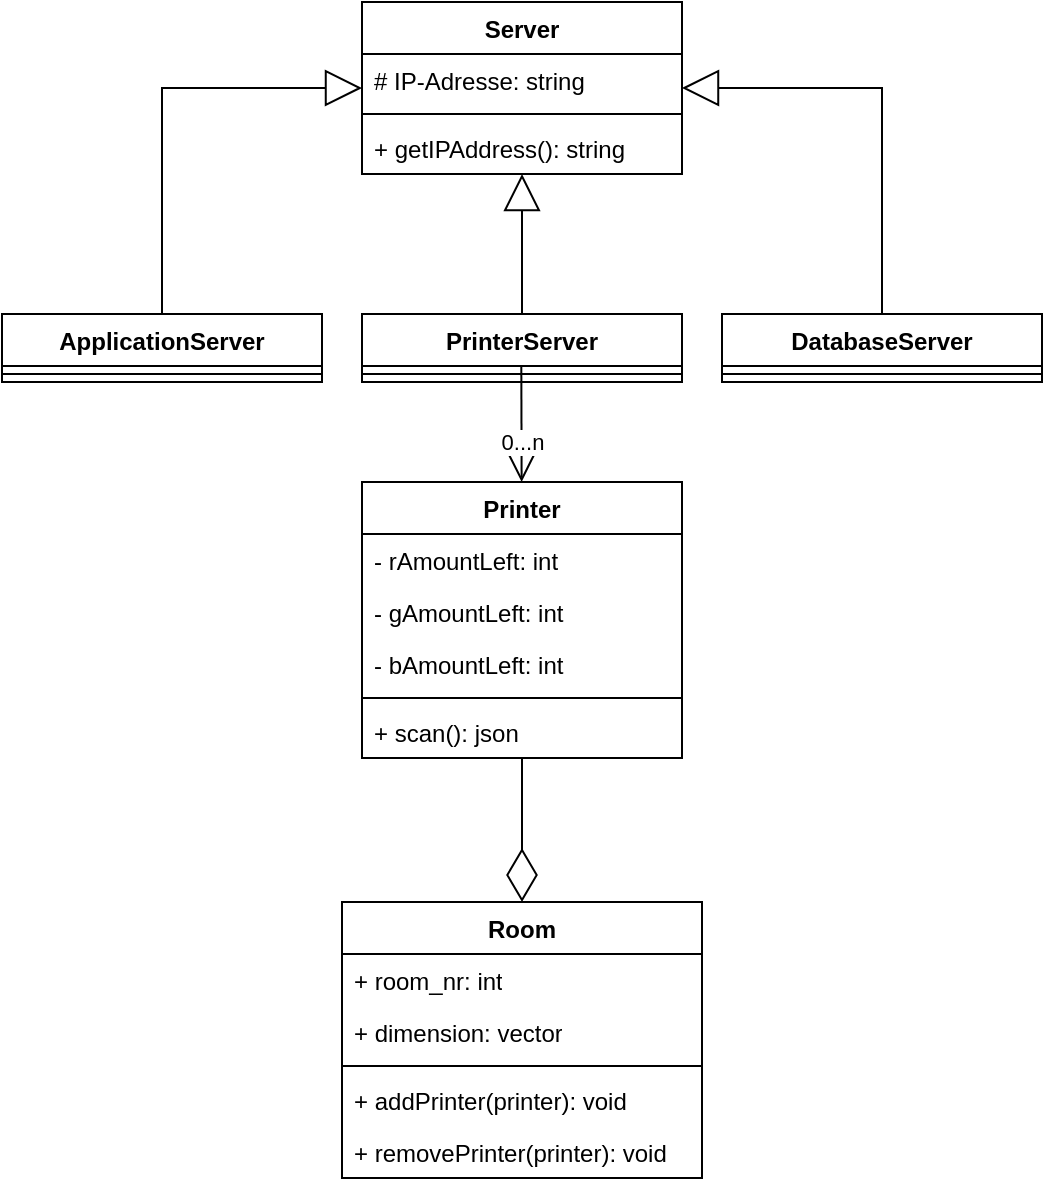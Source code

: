 <mxfile version="26.0.9">
  <diagram id="C5RBs43oDa-KdzZeNtuy" name="Page-1">
    <mxGraphModel dx="1551" dy="434" grid="1" gridSize="10" guides="1" tooltips="1" connect="1" arrows="1" fold="1" page="1" pageScale="1" pageWidth="827" pageHeight="1169" math="0" shadow="0">
      <root>
        <mxCell id="WIyWlLk6GJQsqaUBKTNV-0" />
        <mxCell id="WIyWlLk6GJQsqaUBKTNV-1" parent="WIyWlLk6GJQsqaUBKTNV-0" />
        <mxCell id="vrwi90TFZJr5roG5G_NT-16" value="Server" style="swimlane;fontStyle=1;align=center;verticalAlign=top;childLayout=stackLayout;horizontal=1;startSize=26;horizontalStack=0;resizeParent=1;resizeParentMax=0;resizeLast=0;collapsible=1;marginBottom=0;whiteSpace=wrap;html=1;" parent="WIyWlLk6GJQsqaUBKTNV-1" vertex="1">
          <mxGeometry x="60" y="100" width="160" height="86" as="geometry" />
        </mxCell>
        <mxCell id="vrwi90TFZJr5roG5G_NT-17" value="# IP-Adresse: string" style="text;strokeColor=none;fillColor=none;align=left;verticalAlign=top;spacingLeft=4;spacingRight=4;overflow=hidden;rotatable=0;points=[[0,0.5],[1,0.5]];portConstraint=eastwest;whiteSpace=wrap;html=1;" parent="vrwi90TFZJr5roG5G_NT-16" vertex="1">
          <mxGeometry y="26" width="160" height="26" as="geometry" />
        </mxCell>
        <mxCell id="vrwi90TFZJr5roG5G_NT-18" value="" style="line;strokeWidth=1;fillColor=none;align=left;verticalAlign=middle;spacingTop=-1;spacingLeft=3;spacingRight=3;rotatable=0;labelPosition=right;points=[];portConstraint=eastwest;strokeColor=inherit;" parent="vrwi90TFZJr5roG5G_NT-16" vertex="1">
          <mxGeometry y="52" width="160" height="8" as="geometry" />
        </mxCell>
        <mxCell id="vrwi90TFZJr5roG5G_NT-19" value="+ getIPAddress(): string" style="text;strokeColor=none;fillColor=none;align=left;verticalAlign=top;spacingLeft=4;spacingRight=4;overflow=hidden;rotatable=0;points=[[0,0.5],[1,0.5]];portConstraint=eastwest;whiteSpace=wrap;html=1;" parent="vrwi90TFZJr5roG5G_NT-16" vertex="1">
          <mxGeometry y="60" width="160" height="26" as="geometry" />
        </mxCell>
        <mxCell id="vrwi90TFZJr5roG5G_NT-21" value="" style="endArrow=block;endSize=16;endFill=0;html=1;rounded=0;" parent="WIyWlLk6GJQsqaUBKTNV-1" source="vrwi90TFZJr5roG5G_NT-36" target="vrwi90TFZJr5roG5G_NT-16" edge="1">
          <mxGeometry width="160" relative="1" as="geometry">
            <mxPoint x="140" y="256" as="sourcePoint" />
            <mxPoint x="490" y="330" as="targetPoint" />
          </mxGeometry>
        </mxCell>
        <mxCell id="vrwi90TFZJr5roG5G_NT-26" value="Room" style="swimlane;fontStyle=1;align=center;verticalAlign=top;childLayout=stackLayout;horizontal=1;startSize=26;horizontalStack=0;resizeParent=1;resizeParentMax=0;resizeLast=0;collapsible=1;marginBottom=0;whiteSpace=wrap;html=1;" parent="WIyWlLk6GJQsqaUBKTNV-1" vertex="1">
          <mxGeometry x="50" y="550" width="180" height="138" as="geometry" />
        </mxCell>
        <mxCell id="vrwi90TFZJr5roG5G_NT-31" value="+ room_nr: int" style="text;strokeColor=none;fillColor=none;align=left;verticalAlign=top;spacingLeft=4;spacingRight=4;overflow=hidden;rotatable=0;points=[[0,0.5],[1,0.5]];portConstraint=eastwest;whiteSpace=wrap;html=1;" parent="vrwi90TFZJr5roG5G_NT-26" vertex="1">
          <mxGeometry y="26" width="180" height="26" as="geometry" />
        </mxCell>
        <mxCell id="vrwi90TFZJr5roG5G_NT-27" value="+ dimension: vector" style="text;strokeColor=none;fillColor=none;align=left;verticalAlign=top;spacingLeft=4;spacingRight=4;overflow=hidden;rotatable=0;points=[[0,0.5],[1,0.5]];portConstraint=eastwest;whiteSpace=wrap;html=1;" parent="vrwi90TFZJr5roG5G_NT-26" vertex="1">
          <mxGeometry y="52" width="180" height="26" as="geometry" />
        </mxCell>
        <mxCell id="vrwi90TFZJr5roG5G_NT-28" value="" style="line;strokeWidth=1;fillColor=none;align=left;verticalAlign=middle;spacingTop=-1;spacingLeft=3;spacingRight=3;rotatable=0;labelPosition=right;points=[];portConstraint=eastwest;strokeColor=inherit;" parent="vrwi90TFZJr5roG5G_NT-26" vertex="1">
          <mxGeometry y="78" width="180" height="8" as="geometry" />
        </mxCell>
        <mxCell id="vrwi90TFZJr5roG5G_NT-50" value="+ addPrinter(printer): void" style="text;strokeColor=none;fillColor=none;align=left;verticalAlign=top;spacingLeft=4;spacingRight=4;overflow=hidden;rotatable=0;points=[[0,0.5],[1,0.5]];portConstraint=eastwest;whiteSpace=wrap;html=1;" parent="vrwi90TFZJr5roG5G_NT-26" vertex="1">
          <mxGeometry y="86" width="180" height="26" as="geometry" />
        </mxCell>
        <mxCell id="vrwi90TFZJr5roG5G_NT-29" value="+ removePrinter(printer): void" style="text;strokeColor=none;fillColor=none;align=left;verticalAlign=top;spacingLeft=4;spacingRight=4;overflow=hidden;rotatable=0;points=[[0,0.5],[1,0.5]];portConstraint=eastwest;whiteSpace=wrap;html=1;" parent="vrwi90TFZJr5roG5G_NT-26" vertex="1">
          <mxGeometry y="112" width="180" height="26" as="geometry" />
        </mxCell>
        <mxCell id="vrwi90TFZJr5roG5G_NT-32" value="Printer" style="swimlane;fontStyle=1;align=center;verticalAlign=top;childLayout=stackLayout;horizontal=1;startSize=26;horizontalStack=0;resizeParent=1;resizeParentMax=0;resizeLast=0;collapsible=1;marginBottom=0;whiteSpace=wrap;html=1;" parent="WIyWlLk6GJQsqaUBKTNV-1" vertex="1">
          <mxGeometry x="60" y="340" width="160" height="138" as="geometry" />
        </mxCell>
        <mxCell id="vrwi90TFZJr5roG5G_NT-33" value="- rAmountLeft: int" style="text;strokeColor=none;fillColor=none;align=left;verticalAlign=top;spacingLeft=4;spacingRight=4;overflow=hidden;rotatable=0;points=[[0,0.5],[1,0.5]];portConstraint=eastwest;whiteSpace=wrap;html=1;" parent="vrwi90TFZJr5roG5G_NT-32" vertex="1">
          <mxGeometry y="26" width="160" height="26" as="geometry" />
        </mxCell>
        <mxCell id="vrwi90TFZJr5roG5G_NT-52" value="- gAmountLeft: int" style="text;strokeColor=none;fillColor=none;align=left;verticalAlign=top;spacingLeft=4;spacingRight=4;overflow=hidden;rotatable=0;points=[[0,0.5],[1,0.5]];portConstraint=eastwest;whiteSpace=wrap;html=1;" parent="vrwi90TFZJr5roG5G_NT-32" vertex="1">
          <mxGeometry y="52" width="160" height="26" as="geometry" />
        </mxCell>
        <mxCell id="vrwi90TFZJr5roG5G_NT-53" value="- bAmountLeft: int" style="text;strokeColor=none;fillColor=none;align=left;verticalAlign=top;spacingLeft=4;spacingRight=4;overflow=hidden;rotatable=0;points=[[0,0.5],[1,0.5]];portConstraint=eastwest;whiteSpace=wrap;html=1;" parent="vrwi90TFZJr5roG5G_NT-32" vertex="1">
          <mxGeometry y="78" width="160" height="26" as="geometry" />
        </mxCell>
        <mxCell id="vrwi90TFZJr5roG5G_NT-34" value="" style="line;strokeWidth=1;fillColor=none;align=left;verticalAlign=middle;spacingTop=-1;spacingLeft=3;spacingRight=3;rotatable=0;labelPosition=right;points=[];portConstraint=eastwest;strokeColor=inherit;" parent="vrwi90TFZJr5roG5G_NT-32" vertex="1">
          <mxGeometry y="104" width="160" height="8" as="geometry" />
        </mxCell>
        <mxCell id="vrwi90TFZJr5roG5G_NT-35" value="+ scan(): json" style="text;strokeColor=none;fillColor=none;align=left;verticalAlign=top;spacingLeft=4;spacingRight=4;overflow=hidden;rotatable=0;points=[[0,0.5],[1,0.5]];portConstraint=eastwest;whiteSpace=wrap;html=1;" parent="vrwi90TFZJr5roG5G_NT-32" vertex="1">
          <mxGeometry y="112" width="160" height="26" as="geometry" />
        </mxCell>
        <mxCell id="vrwi90TFZJr5roG5G_NT-36" value="PrinterServer" style="swimlane;fontStyle=1;align=center;verticalAlign=top;childLayout=stackLayout;horizontal=1;startSize=26;horizontalStack=0;resizeParent=1;resizeParentMax=0;resizeLast=0;collapsible=1;marginBottom=0;whiteSpace=wrap;html=1;" parent="WIyWlLk6GJQsqaUBKTNV-1" vertex="1">
          <mxGeometry x="60" y="256" width="160" height="34" as="geometry" />
        </mxCell>
        <mxCell id="vrwi90TFZJr5roG5G_NT-38" value="" style="line;strokeWidth=1;fillColor=none;align=left;verticalAlign=middle;spacingTop=-1;spacingLeft=3;spacingRight=3;rotatable=0;labelPosition=right;points=[];portConstraint=eastwest;strokeColor=inherit;" parent="vrwi90TFZJr5roG5G_NT-36" vertex="1">
          <mxGeometry y="26" width="160" height="8" as="geometry" />
        </mxCell>
        <mxCell id="vrwi90TFZJr5roG5G_NT-41" value="ApplicationServer" style="swimlane;fontStyle=1;align=center;verticalAlign=top;childLayout=stackLayout;horizontal=1;startSize=26;horizontalStack=0;resizeParent=1;resizeParentMax=0;resizeLast=0;collapsible=1;marginBottom=0;whiteSpace=wrap;html=1;" parent="WIyWlLk6GJQsqaUBKTNV-1" vertex="1">
          <mxGeometry x="-120" y="256" width="160" height="34" as="geometry" />
        </mxCell>
        <mxCell id="vrwi90TFZJr5roG5G_NT-43" value="" style="line;strokeWidth=1;fillColor=none;align=left;verticalAlign=middle;spacingTop=-1;spacingLeft=3;spacingRight=3;rotatable=0;labelPosition=right;points=[];portConstraint=eastwest;strokeColor=inherit;" parent="vrwi90TFZJr5roG5G_NT-41" vertex="1">
          <mxGeometry y="26" width="160" height="8" as="geometry" />
        </mxCell>
        <mxCell id="vrwi90TFZJr5roG5G_NT-45" value="DatabaseServer" style="swimlane;fontStyle=1;align=center;verticalAlign=top;childLayout=stackLayout;horizontal=1;startSize=26;horizontalStack=0;resizeParent=1;resizeParentMax=0;resizeLast=0;collapsible=1;marginBottom=0;whiteSpace=wrap;html=1;" parent="WIyWlLk6GJQsqaUBKTNV-1" vertex="1">
          <mxGeometry x="240" y="256" width="160" height="34" as="geometry" />
        </mxCell>
        <mxCell id="vrwi90TFZJr5roG5G_NT-47" value="" style="line;strokeWidth=1;fillColor=none;align=left;verticalAlign=middle;spacingTop=-1;spacingLeft=3;spacingRight=3;rotatable=0;labelPosition=right;points=[];portConstraint=eastwest;strokeColor=inherit;" parent="vrwi90TFZJr5roG5G_NT-45" vertex="1">
          <mxGeometry y="26" width="160" height="8" as="geometry" />
        </mxCell>
        <mxCell id="CWKMWJY76poyYZdq2UVv-0" value="" style="endArrow=block;endSize=16;endFill=0;html=1;rounded=0;" edge="1" parent="WIyWlLk6GJQsqaUBKTNV-1" source="vrwi90TFZJr5roG5G_NT-41" target="vrwi90TFZJr5roG5G_NT-16">
          <mxGeometry width="160" relative="1" as="geometry">
            <mxPoint x="150" y="266" as="sourcePoint" />
            <mxPoint x="150" y="196" as="targetPoint" />
            <Array as="points">
              <mxPoint x="-40" y="143" />
            </Array>
          </mxGeometry>
        </mxCell>
        <mxCell id="CWKMWJY76poyYZdq2UVv-1" value="" style="endArrow=block;endSize=16;endFill=0;html=1;rounded=0;" edge="1" parent="WIyWlLk6GJQsqaUBKTNV-1" source="vrwi90TFZJr5roG5G_NT-45" target="vrwi90TFZJr5roG5G_NT-16">
          <mxGeometry width="160" relative="1" as="geometry">
            <mxPoint x="150" y="266" as="sourcePoint" />
            <mxPoint x="150" y="196" as="targetPoint" />
            <Array as="points">
              <mxPoint x="320" y="143" />
            </Array>
          </mxGeometry>
        </mxCell>
        <mxCell id="CWKMWJY76poyYZdq2UVv-8" value="" style="endArrow=open;endFill=1;endSize=12;html=1;rounded=0;" edge="1" parent="WIyWlLk6GJQsqaUBKTNV-1" target="vrwi90TFZJr5roG5G_NT-32">
          <mxGeometry width="160" relative="1" as="geometry">
            <mxPoint x="139.66" y="282" as="sourcePoint" />
            <mxPoint x="139.66" y="332" as="targetPoint" />
          </mxGeometry>
        </mxCell>
        <mxCell id="CWKMWJY76poyYZdq2UVv-9" value="0...n" style="edgeLabel;html=1;align=center;verticalAlign=middle;resizable=0;points=[];" vertex="1" connectable="0" parent="CWKMWJY76poyYZdq2UVv-8">
          <mxGeometry x="0.33" y="2" relative="1" as="geometry">
            <mxPoint x="-2" y="-1" as="offset" />
          </mxGeometry>
        </mxCell>
        <mxCell id="CWKMWJY76poyYZdq2UVv-10" value="" style="endArrow=diamondThin;endFill=0;endSize=24;html=1;rounded=0;" edge="1" parent="WIyWlLk6GJQsqaUBKTNV-1" source="vrwi90TFZJr5roG5G_NT-32" target="vrwi90TFZJr5roG5G_NT-26">
          <mxGeometry width="160" relative="1" as="geometry">
            <mxPoint x="90" y="500" as="sourcePoint" />
            <mxPoint x="250" y="500" as="targetPoint" />
          </mxGeometry>
        </mxCell>
      </root>
    </mxGraphModel>
  </diagram>
</mxfile>
